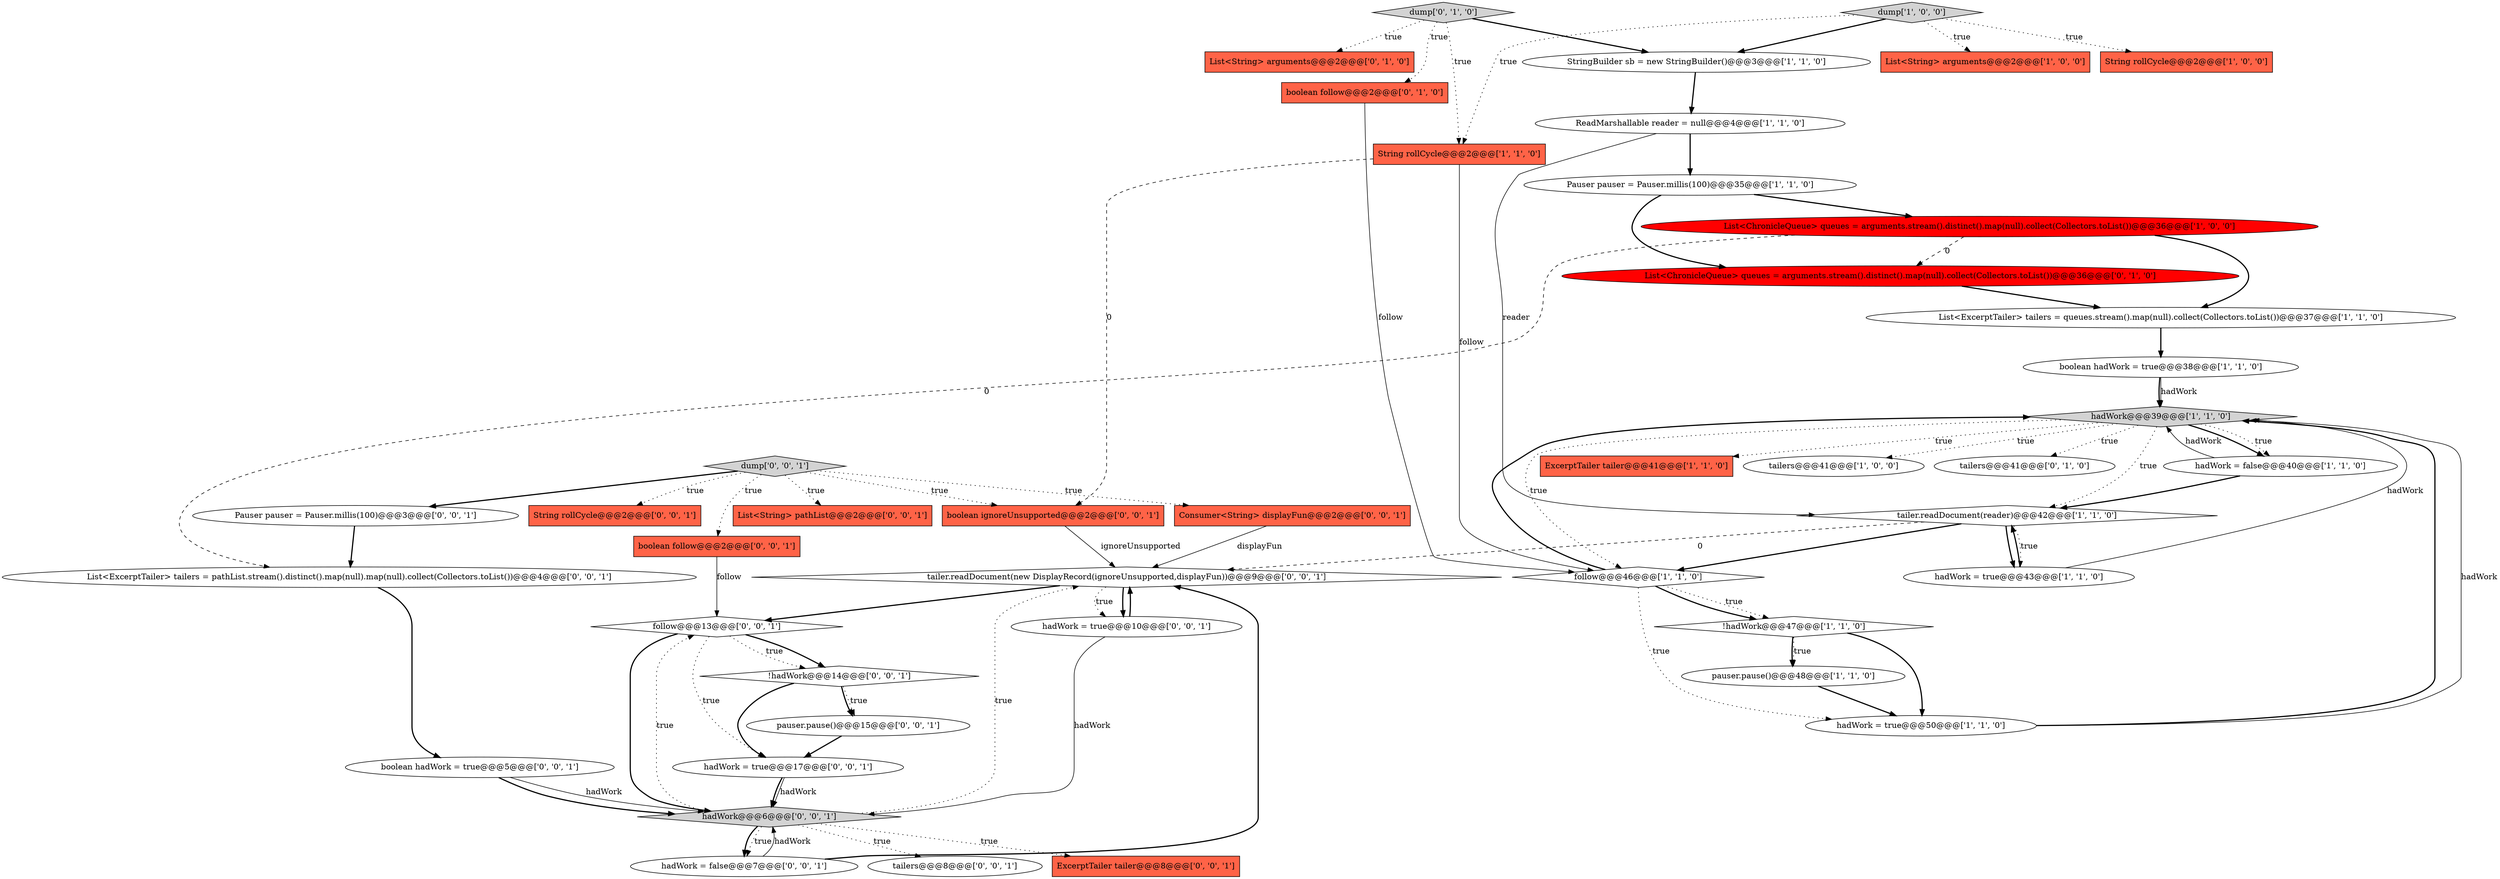 digraph {
14 [style = filled, label = "List<ChronicleQueue> queues = arguments.stream().distinct().map(null).collect(Collectors.toList())@@@36@@@['1', '0', '0']", fillcolor = red, shape = ellipse image = "AAA1AAABBB1BBB"];
5 [style = filled, label = "dump['1', '0', '0']", fillcolor = lightgray, shape = diamond image = "AAA0AAABBB1BBB"];
28 [style = filled, label = "tailers@@@8@@@['0', '0', '1']", fillcolor = white, shape = ellipse image = "AAA0AAABBB3BBB"];
11 [style = filled, label = "List<ExcerptTailer> tailers = queues.stream().map(null).collect(Collectors.toList())@@@37@@@['1', '1', '0']", fillcolor = white, shape = ellipse image = "AAA0AAABBB1BBB"];
34 [style = filled, label = "tailer.readDocument(new DisplayRecord(ignoreUnsupported,displayFun))@@@9@@@['0', '0', '1']", fillcolor = white, shape = diamond image = "AAA0AAABBB3BBB"];
8 [style = filled, label = "hadWork = true@@@43@@@['1', '1', '0']", fillcolor = white, shape = ellipse image = "AAA0AAABBB1BBB"];
9 [style = filled, label = "boolean hadWork = true@@@38@@@['1', '1', '0']", fillcolor = white, shape = ellipse image = "AAA0AAABBB1BBB"];
25 [style = filled, label = "boolean follow@@@2@@@['0', '0', '1']", fillcolor = tomato, shape = box image = "AAA0AAABBB3BBB"];
40 [style = filled, label = "follow@@@13@@@['0', '0', '1']", fillcolor = white, shape = diamond image = "AAA0AAABBB3BBB"];
6 [style = filled, label = "List<String> arguments@@@2@@@['1', '0', '0']", fillcolor = tomato, shape = box image = "AAA0AAABBB1BBB"];
31 [style = filled, label = "String rollCycle@@@2@@@['0', '0', '1']", fillcolor = tomato, shape = box image = "AAA0AAABBB3BBB"];
0 [style = filled, label = "hadWork = true@@@50@@@['1', '1', '0']", fillcolor = white, shape = ellipse image = "AAA0AAABBB1BBB"];
2 [style = filled, label = "!hadWork@@@47@@@['1', '1', '0']", fillcolor = white, shape = diamond image = "AAA0AAABBB1BBB"];
41 [style = filled, label = "boolean ignoreUnsupported@@@2@@@['0', '0', '1']", fillcolor = tomato, shape = box image = "AAA0AAABBB3BBB"];
23 [style = filled, label = "List<String> arguments@@@2@@@['0', '1', '0']", fillcolor = tomato, shape = box image = "AAA0AAABBB2BBB"];
10 [style = filled, label = "ExcerptTailer tailer@@@41@@@['1', '1', '0']", fillcolor = tomato, shape = box image = "AAA0AAABBB1BBB"];
37 [style = filled, label = "dump['0', '0', '1']", fillcolor = lightgray, shape = diamond image = "AAA0AAABBB3BBB"];
19 [style = filled, label = "String rollCycle@@@2@@@['1', '1', '0']", fillcolor = tomato, shape = box image = "AAA0AAABBB1BBB"];
1 [style = filled, label = "tailers@@@41@@@['1', '0', '0']", fillcolor = white, shape = ellipse image = "AAA0AAABBB1BBB"];
22 [style = filled, label = "dump['0', '1', '0']", fillcolor = lightgray, shape = diamond image = "AAA0AAABBB2BBB"];
42 [style = filled, label = "List<ExcerptTailer> tailers = pathList.stream().distinct().map(null).map(null).collect(Collectors.toList())@@@4@@@['0', '0', '1']", fillcolor = white, shape = ellipse image = "AAA0AAABBB3BBB"];
20 [style = filled, label = "List<ChronicleQueue> queues = arguments.stream().distinct().map(null).collect(Collectors.toList())@@@36@@@['0', '1', '0']", fillcolor = red, shape = ellipse image = "AAA1AAABBB2BBB"];
32 [style = filled, label = "hadWork = true@@@17@@@['0', '0', '1']", fillcolor = white, shape = ellipse image = "AAA0AAABBB3BBB"];
30 [style = filled, label = "hadWork = false@@@7@@@['0', '0', '1']", fillcolor = white, shape = ellipse image = "AAA0AAABBB3BBB"];
4 [style = filled, label = "pauser.pause()@@@48@@@['1', '1', '0']", fillcolor = white, shape = ellipse image = "AAA0AAABBB1BBB"];
35 [style = filled, label = "hadWork = true@@@10@@@['0', '0', '1']", fillcolor = white, shape = ellipse image = "AAA0AAABBB3BBB"];
16 [style = filled, label = "ReadMarshallable reader = null@@@4@@@['1', '1', '0']", fillcolor = white, shape = ellipse image = "AAA0AAABBB1BBB"];
36 [style = filled, label = "pauser.pause()@@@15@@@['0', '0', '1']", fillcolor = white, shape = ellipse image = "AAA0AAABBB3BBB"];
18 [style = filled, label = "String rollCycle@@@2@@@['1', '0', '0']", fillcolor = tomato, shape = box image = "AAA0AAABBB1BBB"];
15 [style = filled, label = "hadWork@@@39@@@['1', '1', '0']", fillcolor = lightgray, shape = diamond image = "AAA0AAABBB1BBB"];
13 [style = filled, label = "Pauser pauser = Pauser.millis(100)@@@35@@@['1', '1', '0']", fillcolor = white, shape = ellipse image = "AAA0AAABBB1BBB"];
12 [style = filled, label = "StringBuilder sb = new StringBuilder()@@@3@@@['1', '1', '0']", fillcolor = white, shape = ellipse image = "AAA0AAABBB1BBB"];
26 [style = filled, label = "!hadWork@@@14@@@['0', '0', '1']", fillcolor = white, shape = diamond image = "AAA0AAABBB3BBB"];
29 [style = filled, label = "Pauser pauser = Pauser.millis(100)@@@3@@@['0', '0', '1']", fillcolor = white, shape = ellipse image = "AAA0AAABBB3BBB"];
33 [style = filled, label = "ExcerptTailer tailer@@@8@@@['0', '0', '1']", fillcolor = tomato, shape = box image = "AAA0AAABBB3BBB"];
3 [style = filled, label = "hadWork = false@@@40@@@['1', '1', '0']", fillcolor = white, shape = ellipse image = "AAA0AAABBB1BBB"];
39 [style = filled, label = "hadWork@@@6@@@['0', '0', '1']", fillcolor = lightgray, shape = diamond image = "AAA0AAABBB3BBB"];
21 [style = filled, label = "tailers@@@41@@@['0', '1', '0']", fillcolor = white, shape = ellipse image = "AAA0AAABBB2BBB"];
7 [style = filled, label = "follow@@@46@@@['1', '1', '0']", fillcolor = white, shape = diamond image = "AAA0AAABBB1BBB"];
38 [style = filled, label = "List<String> pathList@@@2@@@['0', '0', '1']", fillcolor = tomato, shape = box image = "AAA0AAABBB3BBB"];
24 [style = filled, label = "boolean follow@@@2@@@['0', '1', '0']", fillcolor = tomato, shape = box image = "AAA0AAABBB2BBB"];
27 [style = filled, label = "Consumer<String> displayFun@@@2@@@['0', '0', '1']", fillcolor = tomato, shape = box image = "AAA0AAABBB3BBB"];
17 [style = filled, label = "tailer.readDocument(reader)@@@42@@@['1', '1', '0']", fillcolor = white, shape = diamond image = "AAA0AAABBB1BBB"];
43 [style = filled, label = "boolean hadWork = true@@@5@@@['0', '0', '1']", fillcolor = white, shape = ellipse image = "AAA0AAABBB3BBB"];
17->8 [style = bold, label=""];
7->2 [style = dotted, label="true"];
41->34 [style = solid, label="ignoreUnsupported"];
16->13 [style = bold, label=""];
22->19 [style = dotted, label="true"];
42->43 [style = bold, label=""];
26->32 [style = bold, label=""];
34->40 [style = bold, label=""];
5->18 [style = dotted, label="true"];
22->23 [style = dotted, label="true"];
17->34 [style = dashed, label="0"];
40->26 [style = dotted, label="true"];
16->17 [style = solid, label="reader"];
5->19 [style = dotted, label="true"];
26->36 [style = bold, label=""];
37->29 [style = bold, label=""];
5->6 [style = dotted, label="true"];
14->20 [style = dashed, label="0"];
36->32 [style = bold, label=""];
15->10 [style = dotted, label="true"];
35->39 [style = solid, label="hadWork"];
30->34 [style = bold, label=""];
12->16 [style = bold, label=""];
39->30 [style = dotted, label="true"];
22->24 [style = dotted, label="true"];
20->11 [style = bold, label=""];
15->21 [style = dotted, label="true"];
40->32 [style = dotted, label="true"];
15->7 [style = dotted, label="true"];
15->3 [style = bold, label=""];
11->9 [style = bold, label=""];
2->4 [style = bold, label=""];
7->0 [style = dotted, label="true"];
25->40 [style = solid, label="follow"];
37->25 [style = dotted, label="true"];
0->15 [style = bold, label=""];
19->41 [style = dashed, label="0"];
4->0 [style = bold, label=""];
39->30 [style = bold, label=""];
17->7 [style = bold, label=""];
8->17 [style = bold, label=""];
15->3 [style = dotted, label="true"];
15->17 [style = dotted, label="true"];
17->8 [style = dotted, label="true"];
37->38 [style = dotted, label="true"];
37->31 [style = dotted, label="true"];
2->0 [style = bold, label=""];
40->39 [style = bold, label=""];
30->39 [style = solid, label="hadWork"];
37->41 [style = dotted, label="true"];
8->15 [style = solid, label="hadWork"];
5->12 [style = bold, label=""];
24->7 [style = solid, label="follow"];
34->35 [style = dotted, label="true"];
0->15 [style = solid, label="hadWork"];
9->15 [style = bold, label=""];
7->2 [style = bold, label=""];
32->39 [style = solid, label="hadWork"];
22->12 [style = bold, label=""];
29->42 [style = bold, label=""];
15->1 [style = dotted, label="true"];
2->4 [style = dotted, label="true"];
14->42 [style = dashed, label="0"];
40->26 [style = bold, label=""];
3->17 [style = bold, label=""];
7->15 [style = bold, label=""];
39->40 [style = dotted, label="true"];
32->39 [style = bold, label=""];
39->28 [style = dotted, label="true"];
43->39 [style = solid, label="hadWork"];
3->15 [style = solid, label="hadWork"];
34->35 [style = bold, label=""];
35->34 [style = bold, label=""];
37->27 [style = dotted, label="true"];
19->7 [style = solid, label="follow"];
9->15 [style = solid, label="hadWork"];
13->14 [style = bold, label=""];
14->11 [style = bold, label=""];
43->39 [style = bold, label=""];
39->33 [style = dotted, label="true"];
26->36 [style = dotted, label="true"];
39->34 [style = dotted, label="true"];
27->34 [style = solid, label="displayFun"];
13->20 [style = bold, label=""];
}
